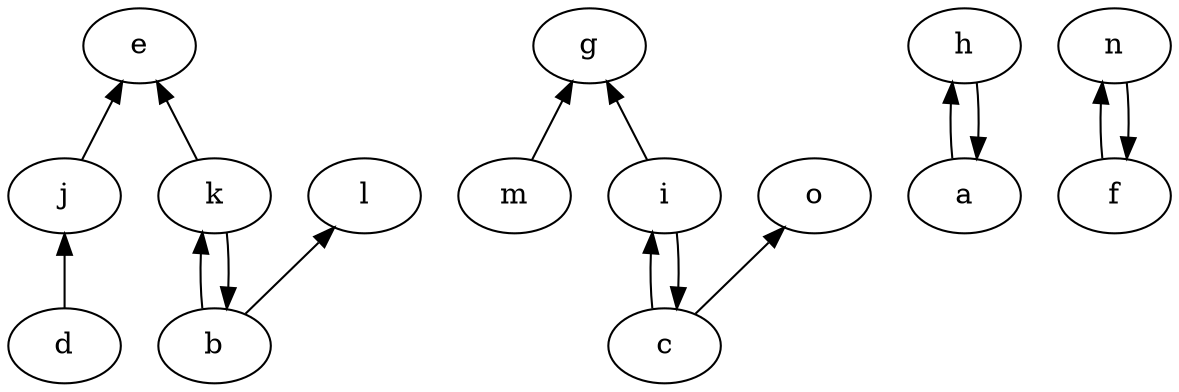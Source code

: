 digraph {
    // Node defaults can be set here if needed
    "d" [fontsize=14]
    "m" [fontsize=14]
    "g" [fontsize=14]
    "j" [fontsize=14]
    "h" [fontsize=14]
    "a" [fontsize=14]
    "k" [fontsize=14]
    "b" [fontsize=14]
    "l" [fontsize=14]
    "c" [fontsize=14]
    "i" [fontsize=14]
    "o" [fontsize=14]
    "e" [fontsize=14]
    "n" [fontsize=14]
    "f" [fontsize=14]
    edge[labeldistance=1.5 fontsize=12]
    "h" -> "a" [dir="back"]
    "a" -> "h" [dir="back"]
    "k" -> "b" [dir="back"]
    "b" -> "k" [dir="back"]
    "l" -> "b" [dir="back"]
    "c" -> "i" [dir="back"]
    "i" -> "c" [dir="back"]
    "o" -> "c" [dir="back"]
    "j" -> "d" [dir="back"]
    "e" -> "j" [dir="back"]
    "e" -> "k" [dir="back"]
    "n" -> "f" [dir="back"]
    "f" -> "n" [dir="back"]
    "g" -> "i" [dir="back"]
    "g" -> "m" [dir="back"]
}
